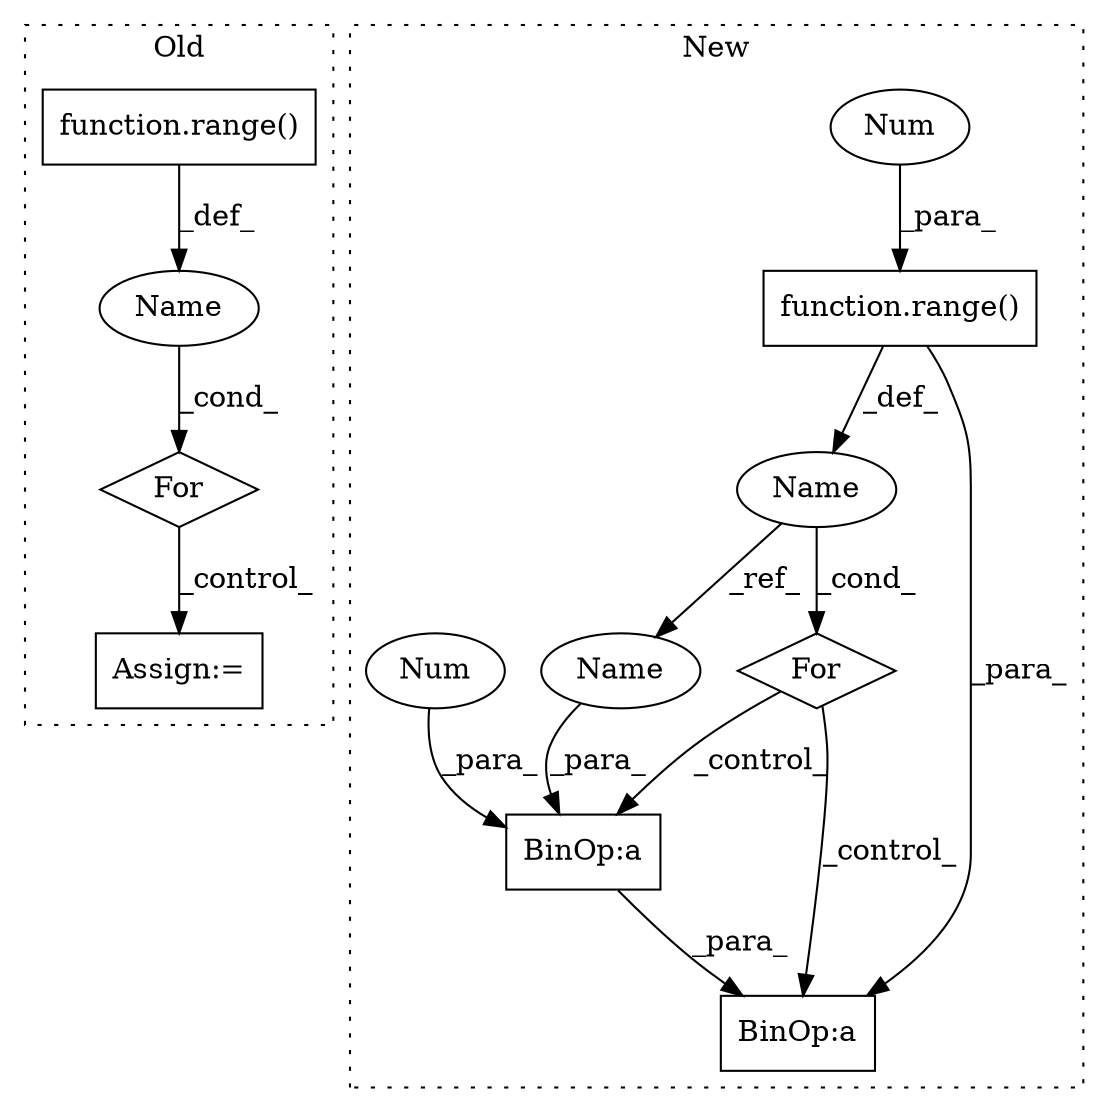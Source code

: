 digraph G {
subgraph cluster0 {
1 [label="For" a="107" s="5742,5768" l="4,5" shape="diamond"];
3 [label="function.range()" a="75" s="5751,5767" l="6,1" shape="box"];
5 [label="Assign:=" a="68" s="5780" l="3" shape="box"];
6 [label="Name" a="87" s="5746" l="1" shape="ellipse"];
label = "Old";
style="dotted";
}
subgraph cluster1 {
2 [label="function.range()" a="75" s="5595,5602" l="6,1" shape="box"];
4 [label="For" a="107" s="5586,5603" l="4,5" shape="diamond"];
7 [label="Num" a="76" s="5601" l="1" shape="ellipse"];
8 [label="Name" a="87" s="5590" l="1" shape="ellipse"];
9 [label="BinOp:a" a="82" s="5647" l="3" shape="box"];
10 [label="Num" a="76" s="5650" l="1" shape="ellipse"];
11 [label="BinOp:a" a="82" s="5636" l="3" shape="box"];
12 [label="Name" a="87" s="5646" l="1" shape="ellipse"];
label = "New";
style="dotted";
}
1 -> 5 [label="_control_"];
2 -> 8 [label="_def_"];
2 -> 11 [label="_para_"];
3 -> 6 [label="_def_"];
4 -> 11 [label="_control_"];
4 -> 9 [label="_control_"];
6 -> 1 [label="_cond_"];
7 -> 2 [label="_para_"];
8 -> 4 [label="_cond_"];
8 -> 12 [label="_ref_"];
9 -> 11 [label="_para_"];
10 -> 9 [label="_para_"];
12 -> 9 [label="_para_"];
}